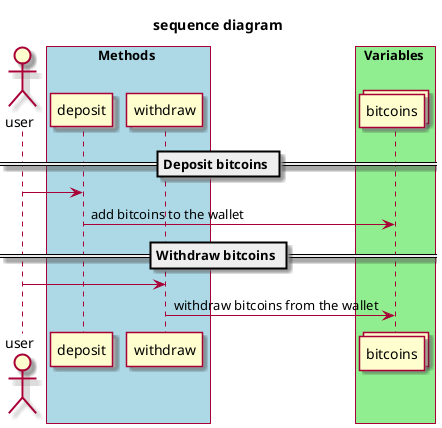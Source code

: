 @startuml
skin rose
title sequence diagram
actor user
box Methods #LightBlue
    participant deposit
    participant withdraw
end box
box Variables #LightGreen
    collections bitcoins
end box

== Deposit bitcoins ==

user -> deposit
deposit -> bitcoins : add bitcoins to the wallet

== Withdraw bitcoins ==

user -> withdraw
withdraw -> bitcoins : withdraw bitcoins from the wallet

@enduml
